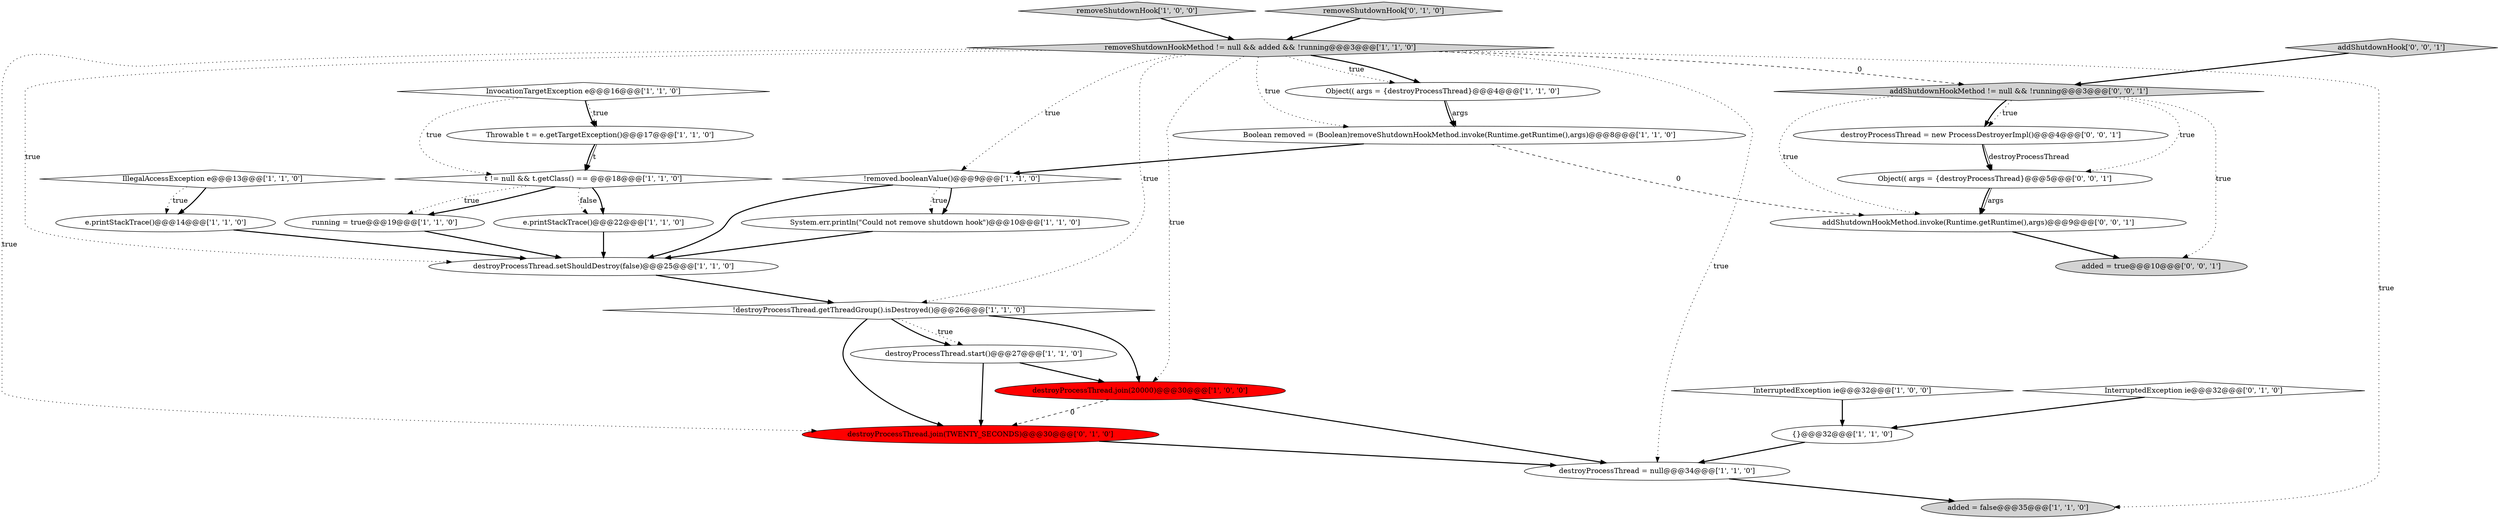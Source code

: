 digraph {
4 [style = filled, label = "!destroyProcessThread.getThreadGroup().isDestroyed()@@@26@@@['1', '1', '0']", fillcolor = white, shape = diamond image = "AAA0AAABBB1BBB"];
23 [style = filled, label = "destroyProcessThread.join(TWENTY_SECONDS)@@@30@@@['0', '1', '0']", fillcolor = red, shape = ellipse image = "AAA1AAABBB2BBB"];
6 [style = filled, label = "IllegalAccessException e@@@13@@@['1', '1', '0']", fillcolor = white, shape = diamond image = "AAA0AAABBB1BBB"];
18 [style = filled, label = "removeShutdownHook['1', '0', '0']", fillcolor = lightgray, shape = diamond image = "AAA0AAABBB1BBB"];
25 [style = filled, label = "addShutdownHook['0', '0', '1']", fillcolor = lightgray, shape = diamond image = "AAA0AAABBB3BBB"];
20 [style = filled, label = "destroyProcessThread.join(20000)@@@30@@@['1', '0', '0']", fillcolor = red, shape = ellipse image = "AAA1AAABBB1BBB"];
17 [style = filled, label = "Throwable t = e.getTargetException()@@@17@@@['1', '1', '0']", fillcolor = white, shape = ellipse image = "AAA0AAABBB1BBB"];
14 [style = filled, label = "Boolean removed = (Boolean)removeShutdownHookMethod.invoke(Runtime.getRuntime(),args)@@@8@@@['1', '1', '0']", fillcolor = white, shape = ellipse image = "AAA0AAABBB1BBB"];
19 [style = filled, label = "Object(( args = {destroyProcessThread}@@@4@@@['1', '1', '0']", fillcolor = white, shape = ellipse image = "AAA0AAABBB1BBB"];
3 [style = filled, label = "InterruptedException ie@@@32@@@['1', '0', '0']", fillcolor = white, shape = diamond image = "AAA0AAABBB1BBB"];
28 [style = filled, label = "addShutdownHookMethod.invoke(Runtime.getRuntime(),args)@@@9@@@['0', '0', '1']", fillcolor = white, shape = ellipse image = "AAA0AAABBB3BBB"];
13 [style = filled, label = "System.err.println(\"Could not remove shutdown hook\")@@@10@@@['1', '1', '0']", fillcolor = white, shape = ellipse image = "AAA0AAABBB1BBB"];
0 [style = filled, label = "e.printStackTrace()@@@14@@@['1', '1', '0']", fillcolor = white, shape = ellipse image = "AAA0AAABBB1BBB"];
9 [style = filled, label = "InvocationTargetException e@@@16@@@['1', '1', '0']", fillcolor = white, shape = diamond image = "AAA0AAABBB1BBB"];
21 [style = filled, label = "removeShutdownHook['0', '1', '0']", fillcolor = lightgray, shape = diamond image = "AAA0AAABBB2BBB"];
24 [style = filled, label = "added = true@@@10@@@['0', '0', '1']", fillcolor = lightgray, shape = ellipse image = "AAA0AAABBB3BBB"];
15 [style = filled, label = "destroyProcessThread = null@@@34@@@['1', '1', '0']", fillcolor = white, shape = ellipse image = "AAA0AAABBB1BBB"];
10 [style = filled, label = "!removed.booleanValue()@@@9@@@['1', '1', '0']", fillcolor = white, shape = diamond image = "AAA0AAABBB1BBB"];
27 [style = filled, label = "Object(( args = {destroyProcessThread}@@@5@@@['0', '0', '1']", fillcolor = white, shape = ellipse image = "AAA0AAABBB3BBB"];
1 [style = filled, label = "added = false@@@35@@@['1', '1', '0']", fillcolor = lightgray, shape = ellipse image = "AAA0AAABBB1BBB"];
26 [style = filled, label = "destroyProcessThread = new ProcessDestroyerImpl()@@@4@@@['0', '0', '1']", fillcolor = white, shape = ellipse image = "AAA0AAABBB3BBB"];
7 [style = filled, label = "t != null && t.getClass() == @@@18@@@['1', '1', '0']", fillcolor = white, shape = diamond image = "AAA0AAABBB1BBB"];
11 [style = filled, label = "e.printStackTrace()@@@22@@@['1', '1', '0']", fillcolor = white, shape = ellipse image = "AAA0AAABBB1BBB"];
2 [style = filled, label = "running = true@@@19@@@['1', '1', '0']", fillcolor = white, shape = ellipse image = "AAA0AAABBB1BBB"];
22 [style = filled, label = "InterruptedException ie@@@32@@@['0', '1', '0']", fillcolor = white, shape = diamond image = "AAA0AAABBB2BBB"];
5 [style = filled, label = "removeShutdownHookMethod != null && added && !running@@@3@@@['1', '1', '0']", fillcolor = lightgray, shape = diamond image = "AAA0AAABBB1BBB"];
16 [style = filled, label = "destroyProcessThread.start()@@@27@@@['1', '1', '0']", fillcolor = white, shape = ellipse image = "AAA0AAABBB1BBB"];
29 [style = filled, label = "addShutdownHookMethod != null && !running@@@3@@@['0', '0', '1']", fillcolor = lightgray, shape = diamond image = "AAA0AAABBB3BBB"];
12 [style = filled, label = "destroyProcessThread.setShouldDestroy(false)@@@25@@@['1', '1', '0']", fillcolor = white, shape = ellipse image = "AAA0AAABBB1BBB"];
8 [style = filled, label = "{}@@@32@@@['1', '1', '0']", fillcolor = white, shape = ellipse image = "AAA0AAABBB1BBB"];
7->2 [style = dotted, label="true"];
5->14 [style = dotted, label="true"];
7->11 [style = bold, label=""];
8->15 [style = bold, label=""];
14->28 [style = dashed, label="0"];
29->27 [style = dotted, label="true"];
5->10 [style = dotted, label="true"];
5->19 [style = dotted, label="true"];
9->17 [style = dotted, label="true"];
5->23 [style = dotted, label="true"];
5->1 [style = dotted, label="true"];
0->12 [style = bold, label=""];
27->28 [style = bold, label=""];
23->15 [style = bold, label=""];
26->27 [style = solid, label="destroyProcessThread"];
14->10 [style = bold, label=""];
9->17 [style = bold, label=""];
11->12 [style = bold, label=""];
7->11 [style = dotted, label="false"];
6->0 [style = bold, label=""];
19->14 [style = solid, label="args"];
16->23 [style = bold, label=""];
5->12 [style = dotted, label="true"];
25->29 [style = bold, label=""];
5->29 [style = dashed, label="0"];
29->26 [style = dotted, label="true"];
5->15 [style = dotted, label="true"];
5->4 [style = dotted, label="true"];
2->12 [style = bold, label=""];
17->7 [style = solid, label="t"];
29->26 [style = bold, label=""];
17->7 [style = bold, label=""];
22->8 [style = bold, label=""];
5->19 [style = bold, label=""];
21->5 [style = bold, label=""];
26->27 [style = bold, label=""];
13->12 [style = bold, label=""];
19->14 [style = bold, label=""];
29->28 [style = dotted, label="true"];
10->13 [style = dotted, label="true"];
10->13 [style = bold, label=""];
12->4 [style = bold, label=""];
10->12 [style = bold, label=""];
7->2 [style = bold, label=""];
3->8 [style = bold, label=""];
18->5 [style = bold, label=""];
27->28 [style = solid, label="args"];
4->20 [style = bold, label=""];
20->23 [style = dashed, label="0"];
28->24 [style = bold, label=""];
5->20 [style = dotted, label="true"];
4->16 [style = dotted, label="true"];
6->0 [style = dotted, label="true"];
9->7 [style = dotted, label="true"];
16->20 [style = bold, label=""];
29->24 [style = dotted, label="true"];
20->15 [style = bold, label=""];
4->23 [style = bold, label=""];
4->16 [style = bold, label=""];
15->1 [style = bold, label=""];
}
